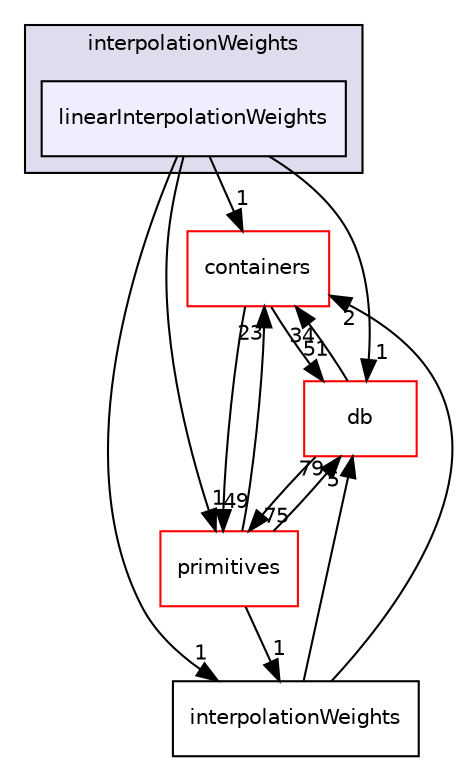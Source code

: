 digraph "src/OpenFOAM/interpolations/interpolationWeights/linearInterpolationWeights" {
  bgcolor=transparent;
  compound=true
  node [ fontsize="10", fontname="Helvetica"];
  edge [ labelfontsize="10", labelfontname="Helvetica"];
  subgraph clusterdir_cb8fa07fd9be2ed302d73f31d0bb935b {
    graph [ bgcolor="#ddddee", pencolor="black", label="interpolationWeights" fontname="Helvetica", fontsize="10", URL="dir_cb8fa07fd9be2ed302d73f31d0bb935b.html"]
  dir_48c40396fab34b639ef7f610ff7b1944 [shape=box, label="linearInterpolationWeights", style="filled", fillcolor="#eeeeff", pencolor="black", URL="dir_48c40396fab34b639ef7f610ff7b1944.html"];
  }
  dir_19d0872053bde092be81d7fe3f56cbf7 [shape=box label="containers" color="red" URL="dir_19d0872053bde092be81d7fe3f56cbf7.html"];
  dir_63c634f7a7cfd679ac26c67fb30fc32f [shape=box label="db" color="red" URL="dir_63c634f7a7cfd679ac26c67fb30fc32f.html"];
  dir_3e50f45338116b169052b428016851aa [shape=box label="primitives" color="red" URL="dir_3e50f45338116b169052b428016851aa.html"];
  dir_73c894a9801cbaa56688b14a06518e12 [shape=box label="interpolationWeights" URL="dir_73c894a9801cbaa56688b14a06518e12.html"];
  dir_19d0872053bde092be81d7fe3f56cbf7->dir_63c634f7a7cfd679ac26c67fb30fc32f [headlabel="51", labeldistance=1.5 headhref="dir_001934_001985.html"];
  dir_19d0872053bde092be81d7fe3f56cbf7->dir_3e50f45338116b169052b428016851aa [headlabel="49", labeldistance=1.5 headhref="dir_001934_002358.html"];
  dir_63c634f7a7cfd679ac26c67fb30fc32f->dir_19d0872053bde092be81d7fe3f56cbf7 [headlabel="34", labeldistance=1.5 headhref="dir_001985_001934.html"];
  dir_63c634f7a7cfd679ac26c67fb30fc32f->dir_3e50f45338116b169052b428016851aa [headlabel="75", labeldistance=1.5 headhref="dir_001985_002358.html"];
  dir_3e50f45338116b169052b428016851aa->dir_19d0872053bde092be81d7fe3f56cbf7 [headlabel="23", labeldistance=1.5 headhref="dir_002358_001934.html"];
  dir_3e50f45338116b169052b428016851aa->dir_63c634f7a7cfd679ac26c67fb30fc32f [headlabel="79", labeldistance=1.5 headhref="dir_002358_001985.html"];
  dir_3e50f45338116b169052b428016851aa->dir_73c894a9801cbaa56688b14a06518e12 [headlabel="1", labeldistance=1.5 headhref="dir_002358_002164.html"];
  dir_73c894a9801cbaa56688b14a06518e12->dir_19d0872053bde092be81d7fe3f56cbf7 [headlabel="2", labeldistance=1.5 headhref="dir_002164_001934.html"];
  dir_73c894a9801cbaa56688b14a06518e12->dir_63c634f7a7cfd679ac26c67fb30fc32f [headlabel="5", labeldistance=1.5 headhref="dir_002164_001985.html"];
  dir_48c40396fab34b639ef7f610ff7b1944->dir_19d0872053bde092be81d7fe3f56cbf7 [headlabel="1", labeldistance=1.5 headhref="dir_002165_001934.html"];
  dir_48c40396fab34b639ef7f610ff7b1944->dir_63c634f7a7cfd679ac26c67fb30fc32f [headlabel="1", labeldistance=1.5 headhref="dir_002165_001985.html"];
  dir_48c40396fab34b639ef7f610ff7b1944->dir_3e50f45338116b169052b428016851aa [headlabel="1", labeldistance=1.5 headhref="dir_002165_002358.html"];
  dir_48c40396fab34b639ef7f610ff7b1944->dir_73c894a9801cbaa56688b14a06518e12 [headlabel="1", labeldistance=1.5 headhref="dir_002165_002164.html"];
}
